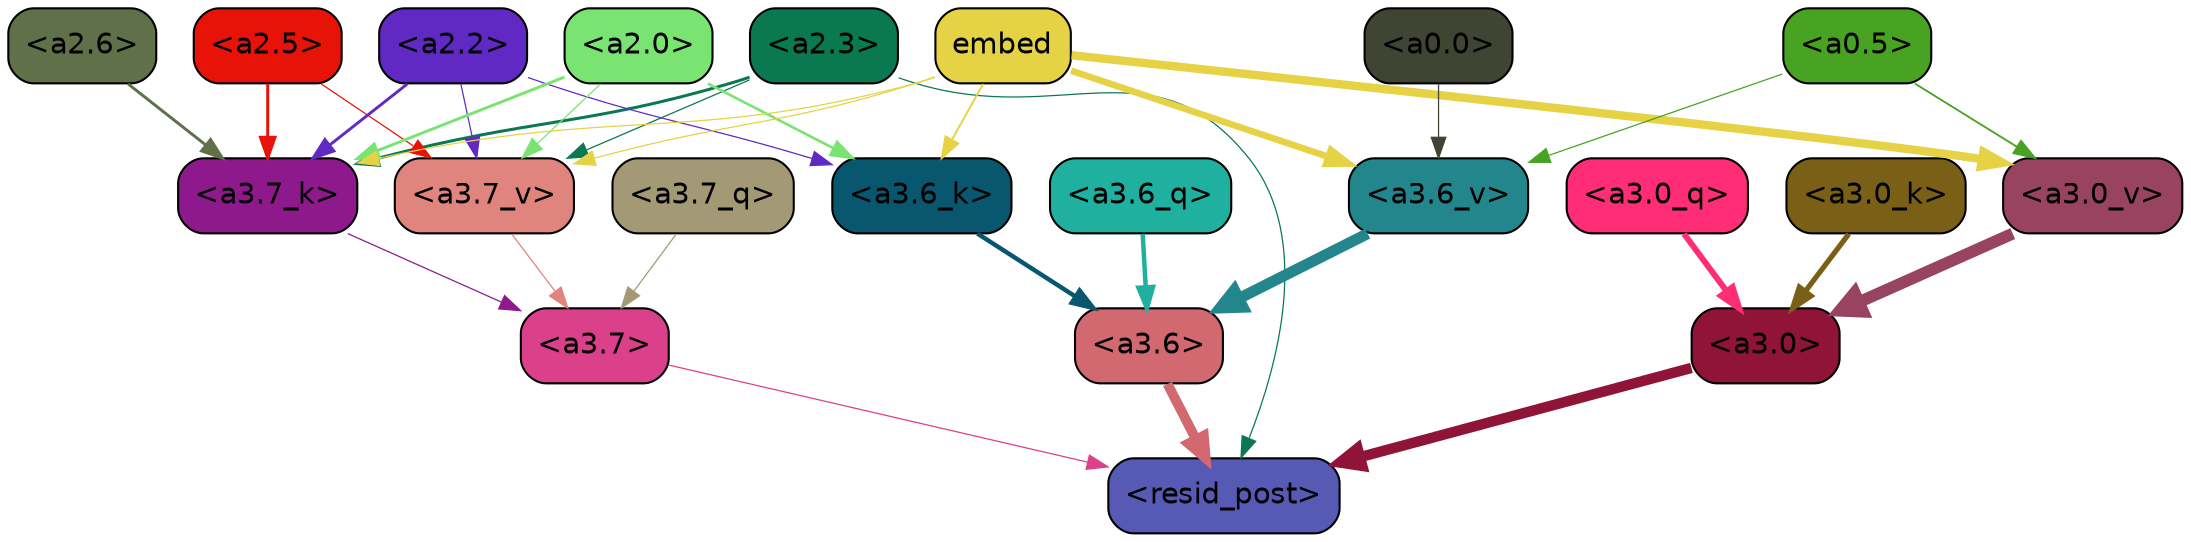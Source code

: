 strict digraph "" {
	graph [bgcolor=transparent,
		layout=dot,
		overlap=false,
		splines=true
	];
	"<a3.7>"	[color=black,
		fillcolor="#db418a",
		fontname=Helvetica,
		shape=box,
		style="filled, rounded"];
	"<resid_post>"	[color=black,
		fillcolor="#565ab4",
		fontname=Helvetica,
		shape=box,
		style="filled, rounded"];
	"<a3.7>" -> "<resid_post>"	[color="#db418a",
		penwidth=0.6];
	"<a3.6>"	[color=black,
		fillcolor="#d26970",
		fontname=Helvetica,
		shape=box,
		style="filled, rounded"];
	"<a3.6>" -> "<resid_post>"	[color="#d26970",
		penwidth=4.749041676521301];
	"<a3.0>"	[color=black,
		fillcolor="#901338",
		fontname=Helvetica,
		shape=box,
		style="filled, rounded"];
	"<a3.0>" -> "<resid_post>"	[color="#901338",
		penwidth=5.004215121269226];
	"<a2.3>"	[color=black,
		fillcolor="#0a7850",
		fontname=Helvetica,
		shape=box,
		style="filled, rounded"];
	"<a2.3>" -> "<resid_post>"	[color="#0a7850",
		penwidth=0.6];
	"<a3.7_k>"	[color=black,
		fillcolor="#8e198c",
		fontname=Helvetica,
		shape=box,
		style="filled, rounded"];
	"<a2.3>" -> "<a3.7_k>"	[color="#0a7850",
		penwidth=1.4391854107379913];
	"<a3.7_v>"	[color=black,
		fillcolor="#e0847e",
		fontname=Helvetica,
		shape=box,
		style="filled, rounded"];
	"<a2.3>" -> "<a3.7_v>"	[color="#0a7850",
		penwidth=0.6];
	"<a3.7_q>"	[color=black,
		fillcolor="#a49975",
		fontname=Helvetica,
		shape=box,
		style="filled, rounded"];
	"<a3.7_q>" -> "<a3.7>"	[color="#a49975",
		penwidth=0.6];
	"<a3.6_q>"	[color=black,
		fillcolor="#20b0a0",
		fontname=Helvetica,
		shape=box,
		style="filled, rounded"];
	"<a3.6_q>" -> "<a3.6>"	[color="#20b0a0",
		penwidth=2.160832464694977];
	"<a3.0_q>"	[color=black,
		fillcolor="#ff2d76",
		fontname=Helvetica,
		shape=box,
		style="filled, rounded"];
	"<a3.0_q>" -> "<a3.0>"	[color="#ff2d76",
		penwidth=2.870753765106201];
	"<a3.7_k>" -> "<a3.7>"	[color="#8e198c",
		penwidth=0.6];
	"<a3.6_k>"	[color=black,
		fillcolor="#08576e",
		fontname=Helvetica,
		shape=box,
		style="filled, rounded"];
	"<a3.6_k>" -> "<a3.6>"	[color="#08576e",
		penwidth=2.13908451795578];
	"<a3.0_k>"	[color=black,
		fillcolor="#796016",
		fontname=Helvetica,
		shape=box,
		style="filled, rounded"];
	"<a3.0_k>" -> "<a3.0>"	[color="#796016",
		penwidth=2.520303964614868];
	"<a3.7_v>" -> "<a3.7>"	[color="#e0847e",
		penwidth=0.6];
	"<a3.6_v>"	[color=black,
		fillcolor="#23868d",
		fontname=Helvetica,
		shape=box,
		style="filled, rounded"];
	"<a3.6_v>" -> "<a3.6>"	[color="#23868d",
		penwidth=5.297133803367615];
	"<a3.0_v>"	[color=black,
		fillcolor="#98435f",
		fontname=Helvetica,
		shape=box,
		style="filled, rounded"];
	"<a3.0_v>" -> "<a3.0>"	[color="#98435f",
		penwidth=5.680712580680847];
	"<a2.6>"	[color=black,
		fillcolor="#607149",
		fontname=Helvetica,
		shape=box,
		style="filled, rounded"];
	"<a2.6>" -> "<a3.7_k>"	[color="#607149",
		penwidth=1.4180794060230255];
	"<a2.5>"	[color=black,
		fillcolor="#e71308",
		fontname=Helvetica,
		shape=box,
		style="filled, rounded"];
	"<a2.5>" -> "<a3.7_k>"	[color="#e71308",
		penwidth=1.4281435310840607];
	"<a2.5>" -> "<a3.7_v>"	[color="#e71308",
		penwidth=0.6];
	"<a2.2>"	[color=black,
		fillcolor="#6129c3",
		fontname=Helvetica,
		shape=box,
		style="filled, rounded"];
	"<a2.2>" -> "<a3.7_k>"	[color="#6129c3",
		penwidth=1.3982512056827545];
	"<a2.2>" -> "<a3.6_k>"	[color="#6129c3",
		penwidth=0.6];
	"<a2.2>" -> "<a3.7_v>"	[color="#6129c3",
		penwidth=0.6];
	"<a2.0>"	[color=black,
		fillcolor="#7ae472",
		fontname=Helvetica,
		shape=box,
		style="filled, rounded"];
	"<a2.0>" -> "<a3.7_k>"	[color="#7ae472",
		penwidth=1.404832512140274];
	"<a2.0>" -> "<a3.6_k>"	[color="#7ae472",
		penwidth=1.2708758115768433];
	"<a2.0>" -> "<a3.7_v>"	[color="#7ae472",
		penwidth=0.6];
	embed	[color=black,
		fillcolor="#e5d345",
		fontname=Helvetica,
		shape=box,
		style="filled, rounded"];
	embed -> "<a3.7_k>"	[color="#e5d345",
		penwidth=0.6];
	embed -> "<a3.6_k>"	[color="#e5d345",
		penwidth=0.9291638135910034];
	embed -> "<a3.7_v>"	[color="#e5d345",
		penwidth=0.6];
	embed -> "<a3.6_v>"	[color="#e5d345",
		penwidth=3.1808209121227264];
	embed -> "<a3.0_v>"	[color="#e5d345",
		penwidth=4.036660343408585];
	"<a0.5>"	[color=black,
		fillcolor="#48a323",
		fontname=Helvetica,
		shape=box,
		style="filled, rounded"];
	"<a0.5>" -> "<a3.6_v>"	[color="#48a323",
		penwidth=0.6];
	"<a0.5>" -> "<a3.0_v>"	[color="#48a323",
		penwidth=0.8798569142818451];
	"<a0.0>"	[color=black,
		fillcolor="#3f4532",
		fontname=Helvetica,
		shape=box,
		style="filled, rounded"];
	"<a0.0>" -> "<a3.6_v>"	[color="#3f4532",
		penwidth=0.6];
}
